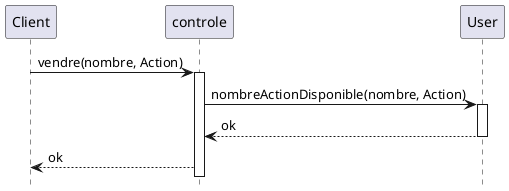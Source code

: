 @startuml

Participant "Client" as C
Participant "controle" as co
Participant "User" as U

hide footbox

C -> co : vendre(nombre, Action)
activate co

co -> U : nombreActionDisponible(nombre, Action)
activate U

U --> co : ok
deactivate U

co --> C : ok

@enduml